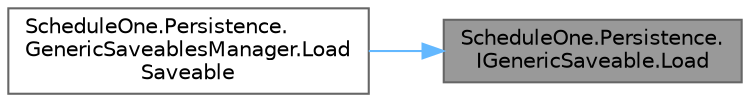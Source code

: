 digraph "ScheduleOne.Persistence.IGenericSaveable.Load"
{
 // LATEX_PDF_SIZE
  bgcolor="transparent";
  edge [fontname=Helvetica,fontsize=10,labelfontname=Helvetica,labelfontsize=10];
  node [fontname=Helvetica,fontsize=10,shape=box,height=0.2,width=0.4];
  rankdir="RL";
  Node1 [id="Node000001",label="ScheduleOne.Persistence.\lIGenericSaveable.Load",height=0.2,width=0.4,color="gray40", fillcolor="grey60", style="filled", fontcolor="black",tooltip=" "];
  Node1 -> Node2 [id="edge1_Node000001_Node000002",dir="back",color="steelblue1",style="solid",tooltip=" "];
  Node2 [id="Node000002",label="ScheduleOne.Persistence.\lGenericSaveablesManager.Load\lSaveable",height=0.2,width=0.4,color="grey40", fillcolor="white", style="filled",URL="$class_schedule_one_1_1_persistence_1_1_generic_saveables_manager.html#a22398451cc6e9a9cbb466ff6a6a0270b",tooltip=" "];
}

